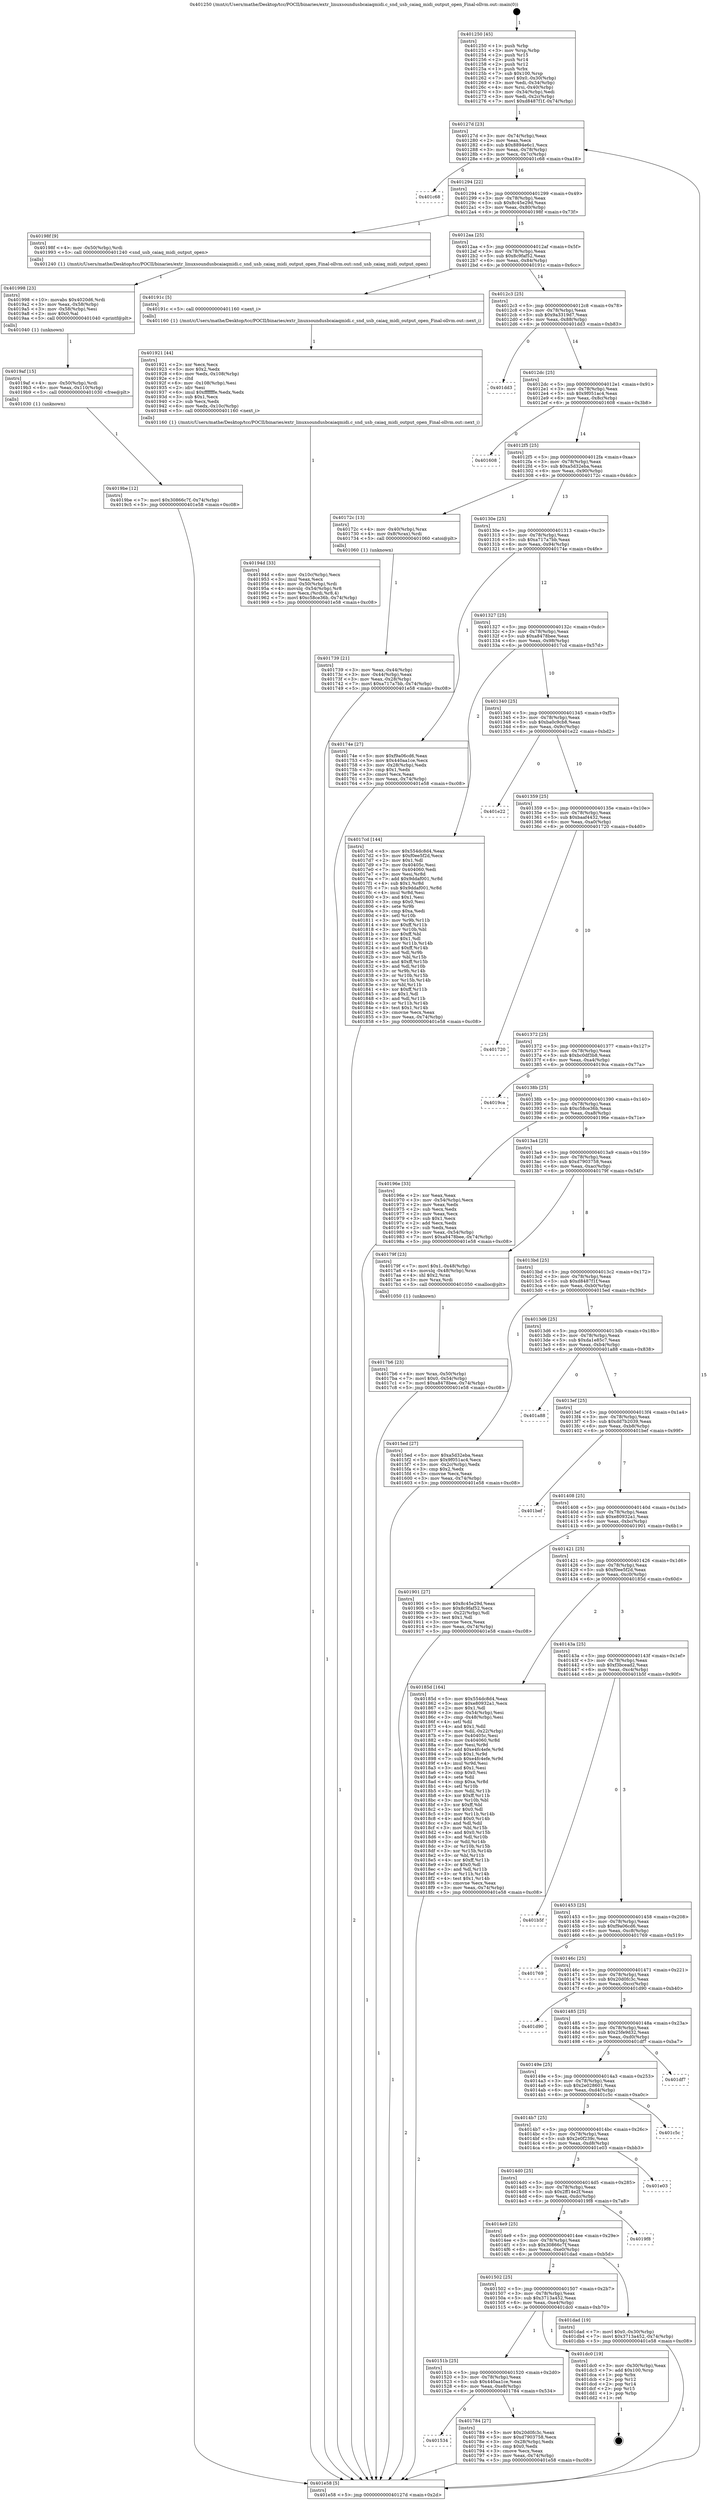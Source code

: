 digraph "0x401250" {
  label = "0x401250 (/mnt/c/Users/mathe/Desktop/tcc/POCII/binaries/extr_linuxsoundusbcaiaqmidi.c_snd_usb_caiaq_midi_output_open_Final-ollvm.out::main(0))"
  labelloc = "t"
  node[shape=record]

  Entry [label="",width=0.3,height=0.3,shape=circle,fillcolor=black,style=filled]
  "0x40127d" [label="{
     0x40127d [23]\l
     | [instrs]\l
     &nbsp;&nbsp;0x40127d \<+3\>: mov -0x74(%rbp),%eax\l
     &nbsp;&nbsp;0x401280 \<+2\>: mov %eax,%ecx\l
     &nbsp;&nbsp;0x401282 \<+6\>: sub $0x8894e6c1,%ecx\l
     &nbsp;&nbsp;0x401288 \<+3\>: mov %eax,-0x78(%rbp)\l
     &nbsp;&nbsp;0x40128b \<+3\>: mov %ecx,-0x7c(%rbp)\l
     &nbsp;&nbsp;0x40128e \<+6\>: je 0000000000401c68 \<main+0xa18\>\l
  }"]
  "0x401c68" [label="{
     0x401c68\l
  }", style=dashed]
  "0x401294" [label="{
     0x401294 [22]\l
     | [instrs]\l
     &nbsp;&nbsp;0x401294 \<+5\>: jmp 0000000000401299 \<main+0x49\>\l
     &nbsp;&nbsp;0x401299 \<+3\>: mov -0x78(%rbp),%eax\l
     &nbsp;&nbsp;0x40129c \<+5\>: sub $0x8c45e29d,%eax\l
     &nbsp;&nbsp;0x4012a1 \<+3\>: mov %eax,-0x80(%rbp)\l
     &nbsp;&nbsp;0x4012a4 \<+6\>: je 000000000040198f \<main+0x73f\>\l
  }"]
  Exit [label="",width=0.3,height=0.3,shape=circle,fillcolor=black,style=filled,peripheries=2]
  "0x40198f" [label="{
     0x40198f [9]\l
     | [instrs]\l
     &nbsp;&nbsp;0x40198f \<+4\>: mov -0x50(%rbp),%rdi\l
     &nbsp;&nbsp;0x401993 \<+5\>: call 0000000000401240 \<snd_usb_caiaq_midi_output_open\>\l
     | [calls]\l
     &nbsp;&nbsp;0x401240 \{1\} (/mnt/c/Users/mathe/Desktop/tcc/POCII/binaries/extr_linuxsoundusbcaiaqmidi.c_snd_usb_caiaq_midi_output_open_Final-ollvm.out::snd_usb_caiaq_midi_output_open)\l
  }"]
  "0x4012aa" [label="{
     0x4012aa [25]\l
     | [instrs]\l
     &nbsp;&nbsp;0x4012aa \<+5\>: jmp 00000000004012af \<main+0x5f\>\l
     &nbsp;&nbsp;0x4012af \<+3\>: mov -0x78(%rbp),%eax\l
     &nbsp;&nbsp;0x4012b2 \<+5\>: sub $0x8c9faf52,%eax\l
     &nbsp;&nbsp;0x4012b7 \<+6\>: mov %eax,-0x84(%rbp)\l
     &nbsp;&nbsp;0x4012bd \<+6\>: je 000000000040191c \<main+0x6cc\>\l
  }"]
  "0x4019be" [label="{
     0x4019be [12]\l
     | [instrs]\l
     &nbsp;&nbsp;0x4019be \<+7\>: movl $0x30866c7f,-0x74(%rbp)\l
     &nbsp;&nbsp;0x4019c5 \<+5\>: jmp 0000000000401e58 \<main+0xc08\>\l
  }"]
  "0x40191c" [label="{
     0x40191c [5]\l
     | [instrs]\l
     &nbsp;&nbsp;0x40191c \<+5\>: call 0000000000401160 \<next_i\>\l
     | [calls]\l
     &nbsp;&nbsp;0x401160 \{1\} (/mnt/c/Users/mathe/Desktop/tcc/POCII/binaries/extr_linuxsoundusbcaiaqmidi.c_snd_usb_caiaq_midi_output_open_Final-ollvm.out::next_i)\l
  }"]
  "0x4012c3" [label="{
     0x4012c3 [25]\l
     | [instrs]\l
     &nbsp;&nbsp;0x4012c3 \<+5\>: jmp 00000000004012c8 \<main+0x78\>\l
     &nbsp;&nbsp;0x4012c8 \<+3\>: mov -0x78(%rbp),%eax\l
     &nbsp;&nbsp;0x4012cb \<+5\>: sub $0x9a3319d7,%eax\l
     &nbsp;&nbsp;0x4012d0 \<+6\>: mov %eax,-0x88(%rbp)\l
     &nbsp;&nbsp;0x4012d6 \<+6\>: je 0000000000401dd3 \<main+0xb83\>\l
  }"]
  "0x4019af" [label="{
     0x4019af [15]\l
     | [instrs]\l
     &nbsp;&nbsp;0x4019af \<+4\>: mov -0x50(%rbp),%rdi\l
     &nbsp;&nbsp;0x4019b3 \<+6\>: mov %eax,-0x110(%rbp)\l
     &nbsp;&nbsp;0x4019b9 \<+5\>: call 0000000000401030 \<free@plt\>\l
     | [calls]\l
     &nbsp;&nbsp;0x401030 \{1\} (unknown)\l
  }"]
  "0x401dd3" [label="{
     0x401dd3\l
  }", style=dashed]
  "0x4012dc" [label="{
     0x4012dc [25]\l
     | [instrs]\l
     &nbsp;&nbsp;0x4012dc \<+5\>: jmp 00000000004012e1 \<main+0x91\>\l
     &nbsp;&nbsp;0x4012e1 \<+3\>: mov -0x78(%rbp),%eax\l
     &nbsp;&nbsp;0x4012e4 \<+5\>: sub $0x9f051ac4,%eax\l
     &nbsp;&nbsp;0x4012e9 \<+6\>: mov %eax,-0x8c(%rbp)\l
     &nbsp;&nbsp;0x4012ef \<+6\>: je 0000000000401608 \<main+0x3b8\>\l
  }"]
  "0x401998" [label="{
     0x401998 [23]\l
     | [instrs]\l
     &nbsp;&nbsp;0x401998 \<+10\>: movabs $0x4020d6,%rdi\l
     &nbsp;&nbsp;0x4019a2 \<+3\>: mov %eax,-0x58(%rbp)\l
     &nbsp;&nbsp;0x4019a5 \<+3\>: mov -0x58(%rbp),%esi\l
     &nbsp;&nbsp;0x4019a8 \<+2\>: mov $0x0,%al\l
     &nbsp;&nbsp;0x4019aa \<+5\>: call 0000000000401040 \<printf@plt\>\l
     | [calls]\l
     &nbsp;&nbsp;0x401040 \{1\} (unknown)\l
  }"]
  "0x401608" [label="{
     0x401608\l
  }", style=dashed]
  "0x4012f5" [label="{
     0x4012f5 [25]\l
     | [instrs]\l
     &nbsp;&nbsp;0x4012f5 \<+5\>: jmp 00000000004012fa \<main+0xaa\>\l
     &nbsp;&nbsp;0x4012fa \<+3\>: mov -0x78(%rbp),%eax\l
     &nbsp;&nbsp;0x4012fd \<+5\>: sub $0xa5d32eba,%eax\l
     &nbsp;&nbsp;0x401302 \<+6\>: mov %eax,-0x90(%rbp)\l
     &nbsp;&nbsp;0x401308 \<+6\>: je 000000000040172c \<main+0x4dc\>\l
  }"]
  "0x40194d" [label="{
     0x40194d [33]\l
     | [instrs]\l
     &nbsp;&nbsp;0x40194d \<+6\>: mov -0x10c(%rbp),%ecx\l
     &nbsp;&nbsp;0x401953 \<+3\>: imul %eax,%ecx\l
     &nbsp;&nbsp;0x401956 \<+4\>: mov -0x50(%rbp),%rdi\l
     &nbsp;&nbsp;0x40195a \<+4\>: movslq -0x54(%rbp),%r8\l
     &nbsp;&nbsp;0x40195e \<+4\>: mov %ecx,(%rdi,%r8,4)\l
     &nbsp;&nbsp;0x401962 \<+7\>: movl $0xc58ce36b,-0x74(%rbp)\l
     &nbsp;&nbsp;0x401969 \<+5\>: jmp 0000000000401e58 \<main+0xc08\>\l
  }"]
  "0x40172c" [label="{
     0x40172c [13]\l
     | [instrs]\l
     &nbsp;&nbsp;0x40172c \<+4\>: mov -0x40(%rbp),%rax\l
     &nbsp;&nbsp;0x401730 \<+4\>: mov 0x8(%rax),%rdi\l
     &nbsp;&nbsp;0x401734 \<+5\>: call 0000000000401060 \<atoi@plt\>\l
     | [calls]\l
     &nbsp;&nbsp;0x401060 \{1\} (unknown)\l
  }"]
  "0x40130e" [label="{
     0x40130e [25]\l
     | [instrs]\l
     &nbsp;&nbsp;0x40130e \<+5\>: jmp 0000000000401313 \<main+0xc3\>\l
     &nbsp;&nbsp;0x401313 \<+3\>: mov -0x78(%rbp),%eax\l
     &nbsp;&nbsp;0x401316 \<+5\>: sub $0xa717a7bb,%eax\l
     &nbsp;&nbsp;0x40131b \<+6\>: mov %eax,-0x94(%rbp)\l
     &nbsp;&nbsp;0x401321 \<+6\>: je 000000000040174e \<main+0x4fe\>\l
  }"]
  "0x401921" [label="{
     0x401921 [44]\l
     | [instrs]\l
     &nbsp;&nbsp;0x401921 \<+2\>: xor %ecx,%ecx\l
     &nbsp;&nbsp;0x401923 \<+5\>: mov $0x2,%edx\l
     &nbsp;&nbsp;0x401928 \<+6\>: mov %edx,-0x108(%rbp)\l
     &nbsp;&nbsp;0x40192e \<+1\>: cltd\l
     &nbsp;&nbsp;0x40192f \<+6\>: mov -0x108(%rbp),%esi\l
     &nbsp;&nbsp;0x401935 \<+2\>: idiv %esi\l
     &nbsp;&nbsp;0x401937 \<+6\>: imul $0xfffffffe,%edx,%edx\l
     &nbsp;&nbsp;0x40193d \<+3\>: sub $0x1,%ecx\l
     &nbsp;&nbsp;0x401940 \<+2\>: sub %ecx,%edx\l
     &nbsp;&nbsp;0x401942 \<+6\>: mov %edx,-0x10c(%rbp)\l
     &nbsp;&nbsp;0x401948 \<+5\>: call 0000000000401160 \<next_i\>\l
     | [calls]\l
     &nbsp;&nbsp;0x401160 \{1\} (/mnt/c/Users/mathe/Desktop/tcc/POCII/binaries/extr_linuxsoundusbcaiaqmidi.c_snd_usb_caiaq_midi_output_open_Final-ollvm.out::next_i)\l
  }"]
  "0x40174e" [label="{
     0x40174e [27]\l
     | [instrs]\l
     &nbsp;&nbsp;0x40174e \<+5\>: mov $0xf9a06cd6,%eax\l
     &nbsp;&nbsp;0x401753 \<+5\>: mov $0x440aa1ce,%ecx\l
     &nbsp;&nbsp;0x401758 \<+3\>: mov -0x28(%rbp),%edx\l
     &nbsp;&nbsp;0x40175b \<+3\>: cmp $0x1,%edx\l
     &nbsp;&nbsp;0x40175e \<+3\>: cmovl %ecx,%eax\l
     &nbsp;&nbsp;0x401761 \<+3\>: mov %eax,-0x74(%rbp)\l
     &nbsp;&nbsp;0x401764 \<+5\>: jmp 0000000000401e58 \<main+0xc08\>\l
  }"]
  "0x401327" [label="{
     0x401327 [25]\l
     | [instrs]\l
     &nbsp;&nbsp;0x401327 \<+5\>: jmp 000000000040132c \<main+0xdc\>\l
     &nbsp;&nbsp;0x40132c \<+3\>: mov -0x78(%rbp),%eax\l
     &nbsp;&nbsp;0x40132f \<+5\>: sub $0xa8478bee,%eax\l
     &nbsp;&nbsp;0x401334 \<+6\>: mov %eax,-0x98(%rbp)\l
     &nbsp;&nbsp;0x40133a \<+6\>: je 00000000004017cd \<main+0x57d\>\l
  }"]
  "0x4017b6" [label="{
     0x4017b6 [23]\l
     | [instrs]\l
     &nbsp;&nbsp;0x4017b6 \<+4\>: mov %rax,-0x50(%rbp)\l
     &nbsp;&nbsp;0x4017ba \<+7\>: movl $0x0,-0x54(%rbp)\l
     &nbsp;&nbsp;0x4017c1 \<+7\>: movl $0xa8478bee,-0x74(%rbp)\l
     &nbsp;&nbsp;0x4017c8 \<+5\>: jmp 0000000000401e58 \<main+0xc08\>\l
  }"]
  "0x4017cd" [label="{
     0x4017cd [144]\l
     | [instrs]\l
     &nbsp;&nbsp;0x4017cd \<+5\>: mov $0x554dc8d4,%eax\l
     &nbsp;&nbsp;0x4017d2 \<+5\>: mov $0xf0ee5f2d,%ecx\l
     &nbsp;&nbsp;0x4017d7 \<+2\>: mov $0x1,%dl\l
     &nbsp;&nbsp;0x4017d9 \<+7\>: mov 0x40405c,%esi\l
     &nbsp;&nbsp;0x4017e0 \<+7\>: mov 0x404060,%edi\l
     &nbsp;&nbsp;0x4017e7 \<+3\>: mov %esi,%r8d\l
     &nbsp;&nbsp;0x4017ea \<+7\>: add $0x9ddaf001,%r8d\l
     &nbsp;&nbsp;0x4017f1 \<+4\>: sub $0x1,%r8d\l
     &nbsp;&nbsp;0x4017f5 \<+7\>: sub $0x9ddaf001,%r8d\l
     &nbsp;&nbsp;0x4017fc \<+4\>: imul %r8d,%esi\l
     &nbsp;&nbsp;0x401800 \<+3\>: and $0x1,%esi\l
     &nbsp;&nbsp;0x401803 \<+3\>: cmp $0x0,%esi\l
     &nbsp;&nbsp;0x401806 \<+4\>: sete %r9b\l
     &nbsp;&nbsp;0x40180a \<+3\>: cmp $0xa,%edi\l
     &nbsp;&nbsp;0x40180d \<+4\>: setl %r10b\l
     &nbsp;&nbsp;0x401811 \<+3\>: mov %r9b,%r11b\l
     &nbsp;&nbsp;0x401814 \<+4\>: xor $0xff,%r11b\l
     &nbsp;&nbsp;0x401818 \<+3\>: mov %r10b,%bl\l
     &nbsp;&nbsp;0x40181b \<+3\>: xor $0xff,%bl\l
     &nbsp;&nbsp;0x40181e \<+3\>: xor $0x1,%dl\l
     &nbsp;&nbsp;0x401821 \<+3\>: mov %r11b,%r14b\l
     &nbsp;&nbsp;0x401824 \<+4\>: and $0xff,%r14b\l
     &nbsp;&nbsp;0x401828 \<+3\>: and %dl,%r9b\l
     &nbsp;&nbsp;0x40182b \<+3\>: mov %bl,%r15b\l
     &nbsp;&nbsp;0x40182e \<+4\>: and $0xff,%r15b\l
     &nbsp;&nbsp;0x401832 \<+3\>: and %dl,%r10b\l
     &nbsp;&nbsp;0x401835 \<+3\>: or %r9b,%r14b\l
     &nbsp;&nbsp;0x401838 \<+3\>: or %r10b,%r15b\l
     &nbsp;&nbsp;0x40183b \<+3\>: xor %r15b,%r14b\l
     &nbsp;&nbsp;0x40183e \<+3\>: or %bl,%r11b\l
     &nbsp;&nbsp;0x401841 \<+4\>: xor $0xff,%r11b\l
     &nbsp;&nbsp;0x401845 \<+3\>: or $0x1,%dl\l
     &nbsp;&nbsp;0x401848 \<+3\>: and %dl,%r11b\l
     &nbsp;&nbsp;0x40184b \<+3\>: or %r11b,%r14b\l
     &nbsp;&nbsp;0x40184e \<+4\>: test $0x1,%r14b\l
     &nbsp;&nbsp;0x401852 \<+3\>: cmovne %ecx,%eax\l
     &nbsp;&nbsp;0x401855 \<+3\>: mov %eax,-0x74(%rbp)\l
     &nbsp;&nbsp;0x401858 \<+5\>: jmp 0000000000401e58 \<main+0xc08\>\l
  }"]
  "0x401340" [label="{
     0x401340 [25]\l
     | [instrs]\l
     &nbsp;&nbsp;0x401340 \<+5\>: jmp 0000000000401345 \<main+0xf5\>\l
     &nbsp;&nbsp;0x401345 \<+3\>: mov -0x78(%rbp),%eax\l
     &nbsp;&nbsp;0x401348 \<+5\>: sub $0xba0c9cb8,%eax\l
     &nbsp;&nbsp;0x40134d \<+6\>: mov %eax,-0x9c(%rbp)\l
     &nbsp;&nbsp;0x401353 \<+6\>: je 0000000000401e22 \<main+0xbd2\>\l
  }"]
  "0x401534" [label="{
     0x401534\l
  }", style=dashed]
  "0x401e22" [label="{
     0x401e22\l
  }", style=dashed]
  "0x401359" [label="{
     0x401359 [25]\l
     | [instrs]\l
     &nbsp;&nbsp;0x401359 \<+5\>: jmp 000000000040135e \<main+0x10e\>\l
     &nbsp;&nbsp;0x40135e \<+3\>: mov -0x78(%rbp),%eax\l
     &nbsp;&nbsp;0x401361 \<+5\>: sub $0xbaaf4432,%eax\l
     &nbsp;&nbsp;0x401366 \<+6\>: mov %eax,-0xa0(%rbp)\l
     &nbsp;&nbsp;0x40136c \<+6\>: je 0000000000401720 \<main+0x4d0\>\l
  }"]
  "0x401784" [label="{
     0x401784 [27]\l
     | [instrs]\l
     &nbsp;&nbsp;0x401784 \<+5\>: mov $0x20d0fc3c,%eax\l
     &nbsp;&nbsp;0x401789 \<+5\>: mov $0xd7903758,%ecx\l
     &nbsp;&nbsp;0x40178e \<+3\>: mov -0x28(%rbp),%edx\l
     &nbsp;&nbsp;0x401791 \<+3\>: cmp $0x0,%edx\l
     &nbsp;&nbsp;0x401794 \<+3\>: cmove %ecx,%eax\l
     &nbsp;&nbsp;0x401797 \<+3\>: mov %eax,-0x74(%rbp)\l
     &nbsp;&nbsp;0x40179a \<+5\>: jmp 0000000000401e58 \<main+0xc08\>\l
  }"]
  "0x401720" [label="{
     0x401720\l
  }", style=dashed]
  "0x401372" [label="{
     0x401372 [25]\l
     | [instrs]\l
     &nbsp;&nbsp;0x401372 \<+5\>: jmp 0000000000401377 \<main+0x127\>\l
     &nbsp;&nbsp;0x401377 \<+3\>: mov -0x78(%rbp),%eax\l
     &nbsp;&nbsp;0x40137a \<+5\>: sub $0xbc0df3b8,%eax\l
     &nbsp;&nbsp;0x40137f \<+6\>: mov %eax,-0xa4(%rbp)\l
     &nbsp;&nbsp;0x401385 \<+6\>: je 00000000004019ca \<main+0x77a\>\l
  }"]
  "0x40151b" [label="{
     0x40151b [25]\l
     | [instrs]\l
     &nbsp;&nbsp;0x40151b \<+5\>: jmp 0000000000401520 \<main+0x2d0\>\l
     &nbsp;&nbsp;0x401520 \<+3\>: mov -0x78(%rbp),%eax\l
     &nbsp;&nbsp;0x401523 \<+5\>: sub $0x440aa1ce,%eax\l
     &nbsp;&nbsp;0x401528 \<+6\>: mov %eax,-0xe8(%rbp)\l
     &nbsp;&nbsp;0x40152e \<+6\>: je 0000000000401784 \<main+0x534\>\l
  }"]
  "0x4019ca" [label="{
     0x4019ca\l
  }", style=dashed]
  "0x40138b" [label="{
     0x40138b [25]\l
     | [instrs]\l
     &nbsp;&nbsp;0x40138b \<+5\>: jmp 0000000000401390 \<main+0x140\>\l
     &nbsp;&nbsp;0x401390 \<+3\>: mov -0x78(%rbp),%eax\l
     &nbsp;&nbsp;0x401393 \<+5\>: sub $0xc58ce36b,%eax\l
     &nbsp;&nbsp;0x401398 \<+6\>: mov %eax,-0xa8(%rbp)\l
     &nbsp;&nbsp;0x40139e \<+6\>: je 000000000040196e \<main+0x71e\>\l
  }"]
  "0x401dc0" [label="{
     0x401dc0 [19]\l
     | [instrs]\l
     &nbsp;&nbsp;0x401dc0 \<+3\>: mov -0x30(%rbp),%eax\l
     &nbsp;&nbsp;0x401dc3 \<+7\>: add $0x100,%rsp\l
     &nbsp;&nbsp;0x401dca \<+1\>: pop %rbx\l
     &nbsp;&nbsp;0x401dcb \<+2\>: pop %r12\l
     &nbsp;&nbsp;0x401dcd \<+2\>: pop %r14\l
     &nbsp;&nbsp;0x401dcf \<+2\>: pop %r15\l
     &nbsp;&nbsp;0x401dd1 \<+1\>: pop %rbp\l
     &nbsp;&nbsp;0x401dd2 \<+1\>: ret\l
  }"]
  "0x40196e" [label="{
     0x40196e [33]\l
     | [instrs]\l
     &nbsp;&nbsp;0x40196e \<+2\>: xor %eax,%eax\l
     &nbsp;&nbsp;0x401970 \<+3\>: mov -0x54(%rbp),%ecx\l
     &nbsp;&nbsp;0x401973 \<+2\>: mov %eax,%edx\l
     &nbsp;&nbsp;0x401975 \<+2\>: sub %ecx,%edx\l
     &nbsp;&nbsp;0x401977 \<+2\>: mov %eax,%ecx\l
     &nbsp;&nbsp;0x401979 \<+3\>: sub $0x1,%ecx\l
     &nbsp;&nbsp;0x40197c \<+2\>: add %ecx,%edx\l
     &nbsp;&nbsp;0x40197e \<+2\>: sub %edx,%eax\l
     &nbsp;&nbsp;0x401980 \<+3\>: mov %eax,-0x54(%rbp)\l
     &nbsp;&nbsp;0x401983 \<+7\>: movl $0xa8478bee,-0x74(%rbp)\l
     &nbsp;&nbsp;0x40198a \<+5\>: jmp 0000000000401e58 \<main+0xc08\>\l
  }"]
  "0x4013a4" [label="{
     0x4013a4 [25]\l
     | [instrs]\l
     &nbsp;&nbsp;0x4013a4 \<+5\>: jmp 00000000004013a9 \<main+0x159\>\l
     &nbsp;&nbsp;0x4013a9 \<+3\>: mov -0x78(%rbp),%eax\l
     &nbsp;&nbsp;0x4013ac \<+5\>: sub $0xd7903758,%eax\l
     &nbsp;&nbsp;0x4013b1 \<+6\>: mov %eax,-0xac(%rbp)\l
     &nbsp;&nbsp;0x4013b7 \<+6\>: je 000000000040179f \<main+0x54f\>\l
  }"]
  "0x401502" [label="{
     0x401502 [25]\l
     | [instrs]\l
     &nbsp;&nbsp;0x401502 \<+5\>: jmp 0000000000401507 \<main+0x2b7\>\l
     &nbsp;&nbsp;0x401507 \<+3\>: mov -0x78(%rbp),%eax\l
     &nbsp;&nbsp;0x40150a \<+5\>: sub $0x3713a452,%eax\l
     &nbsp;&nbsp;0x40150f \<+6\>: mov %eax,-0xe4(%rbp)\l
     &nbsp;&nbsp;0x401515 \<+6\>: je 0000000000401dc0 \<main+0xb70\>\l
  }"]
  "0x40179f" [label="{
     0x40179f [23]\l
     | [instrs]\l
     &nbsp;&nbsp;0x40179f \<+7\>: movl $0x1,-0x48(%rbp)\l
     &nbsp;&nbsp;0x4017a6 \<+4\>: movslq -0x48(%rbp),%rax\l
     &nbsp;&nbsp;0x4017aa \<+4\>: shl $0x2,%rax\l
     &nbsp;&nbsp;0x4017ae \<+3\>: mov %rax,%rdi\l
     &nbsp;&nbsp;0x4017b1 \<+5\>: call 0000000000401050 \<malloc@plt\>\l
     | [calls]\l
     &nbsp;&nbsp;0x401050 \{1\} (unknown)\l
  }"]
  "0x4013bd" [label="{
     0x4013bd [25]\l
     | [instrs]\l
     &nbsp;&nbsp;0x4013bd \<+5\>: jmp 00000000004013c2 \<main+0x172\>\l
     &nbsp;&nbsp;0x4013c2 \<+3\>: mov -0x78(%rbp),%eax\l
     &nbsp;&nbsp;0x4013c5 \<+5\>: sub $0xd8487f1f,%eax\l
     &nbsp;&nbsp;0x4013ca \<+6\>: mov %eax,-0xb0(%rbp)\l
     &nbsp;&nbsp;0x4013d0 \<+6\>: je 00000000004015ed \<main+0x39d\>\l
  }"]
  "0x401dad" [label="{
     0x401dad [19]\l
     | [instrs]\l
     &nbsp;&nbsp;0x401dad \<+7\>: movl $0x0,-0x30(%rbp)\l
     &nbsp;&nbsp;0x401db4 \<+7\>: movl $0x3713a452,-0x74(%rbp)\l
     &nbsp;&nbsp;0x401dbb \<+5\>: jmp 0000000000401e58 \<main+0xc08\>\l
  }"]
  "0x4015ed" [label="{
     0x4015ed [27]\l
     | [instrs]\l
     &nbsp;&nbsp;0x4015ed \<+5\>: mov $0xa5d32eba,%eax\l
     &nbsp;&nbsp;0x4015f2 \<+5\>: mov $0x9f051ac4,%ecx\l
     &nbsp;&nbsp;0x4015f7 \<+3\>: mov -0x2c(%rbp),%edx\l
     &nbsp;&nbsp;0x4015fa \<+3\>: cmp $0x2,%edx\l
     &nbsp;&nbsp;0x4015fd \<+3\>: cmovne %ecx,%eax\l
     &nbsp;&nbsp;0x401600 \<+3\>: mov %eax,-0x74(%rbp)\l
     &nbsp;&nbsp;0x401603 \<+5\>: jmp 0000000000401e58 \<main+0xc08\>\l
  }"]
  "0x4013d6" [label="{
     0x4013d6 [25]\l
     | [instrs]\l
     &nbsp;&nbsp;0x4013d6 \<+5\>: jmp 00000000004013db \<main+0x18b\>\l
     &nbsp;&nbsp;0x4013db \<+3\>: mov -0x78(%rbp),%eax\l
     &nbsp;&nbsp;0x4013de \<+5\>: sub $0xda1e85c7,%eax\l
     &nbsp;&nbsp;0x4013e3 \<+6\>: mov %eax,-0xb4(%rbp)\l
     &nbsp;&nbsp;0x4013e9 \<+6\>: je 0000000000401a88 \<main+0x838\>\l
  }"]
  "0x401e58" [label="{
     0x401e58 [5]\l
     | [instrs]\l
     &nbsp;&nbsp;0x401e58 \<+5\>: jmp 000000000040127d \<main+0x2d\>\l
  }"]
  "0x401250" [label="{
     0x401250 [45]\l
     | [instrs]\l
     &nbsp;&nbsp;0x401250 \<+1\>: push %rbp\l
     &nbsp;&nbsp;0x401251 \<+3\>: mov %rsp,%rbp\l
     &nbsp;&nbsp;0x401254 \<+2\>: push %r15\l
     &nbsp;&nbsp;0x401256 \<+2\>: push %r14\l
     &nbsp;&nbsp;0x401258 \<+2\>: push %r12\l
     &nbsp;&nbsp;0x40125a \<+1\>: push %rbx\l
     &nbsp;&nbsp;0x40125b \<+7\>: sub $0x100,%rsp\l
     &nbsp;&nbsp;0x401262 \<+7\>: movl $0x0,-0x30(%rbp)\l
     &nbsp;&nbsp;0x401269 \<+3\>: mov %edi,-0x34(%rbp)\l
     &nbsp;&nbsp;0x40126c \<+4\>: mov %rsi,-0x40(%rbp)\l
     &nbsp;&nbsp;0x401270 \<+3\>: mov -0x34(%rbp),%edi\l
     &nbsp;&nbsp;0x401273 \<+3\>: mov %edi,-0x2c(%rbp)\l
     &nbsp;&nbsp;0x401276 \<+7\>: movl $0xd8487f1f,-0x74(%rbp)\l
  }"]
  "0x401739" [label="{
     0x401739 [21]\l
     | [instrs]\l
     &nbsp;&nbsp;0x401739 \<+3\>: mov %eax,-0x44(%rbp)\l
     &nbsp;&nbsp;0x40173c \<+3\>: mov -0x44(%rbp),%eax\l
     &nbsp;&nbsp;0x40173f \<+3\>: mov %eax,-0x28(%rbp)\l
     &nbsp;&nbsp;0x401742 \<+7\>: movl $0xa717a7bb,-0x74(%rbp)\l
     &nbsp;&nbsp;0x401749 \<+5\>: jmp 0000000000401e58 \<main+0xc08\>\l
  }"]
  "0x4014e9" [label="{
     0x4014e9 [25]\l
     | [instrs]\l
     &nbsp;&nbsp;0x4014e9 \<+5\>: jmp 00000000004014ee \<main+0x29e\>\l
     &nbsp;&nbsp;0x4014ee \<+3\>: mov -0x78(%rbp),%eax\l
     &nbsp;&nbsp;0x4014f1 \<+5\>: sub $0x30866c7f,%eax\l
     &nbsp;&nbsp;0x4014f6 \<+6\>: mov %eax,-0xe0(%rbp)\l
     &nbsp;&nbsp;0x4014fc \<+6\>: je 0000000000401dad \<main+0xb5d\>\l
  }"]
  "0x401a88" [label="{
     0x401a88\l
  }", style=dashed]
  "0x4013ef" [label="{
     0x4013ef [25]\l
     | [instrs]\l
     &nbsp;&nbsp;0x4013ef \<+5\>: jmp 00000000004013f4 \<main+0x1a4\>\l
     &nbsp;&nbsp;0x4013f4 \<+3\>: mov -0x78(%rbp),%eax\l
     &nbsp;&nbsp;0x4013f7 \<+5\>: sub $0xdd7b2039,%eax\l
     &nbsp;&nbsp;0x4013fc \<+6\>: mov %eax,-0xb8(%rbp)\l
     &nbsp;&nbsp;0x401402 \<+6\>: je 0000000000401bef \<main+0x99f\>\l
  }"]
  "0x4019f8" [label="{
     0x4019f8\l
  }", style=dashed]
  "0x401bef" [label="{
     0x401bef\l
  }", style=dashed]
  "0x401408" [label="{
     0x401408 [25]\l
     | [instrs]\l
     &nbsp;&nbsp;0x401408 \<+5\>: jmp 000000000040140d \<main+0x1bd\>\l
     &nbsp;&nbsp;0x40140d \<+3\>: mov -0x78(%rbp),%eax\l
     &nbsp;&nbsp;0x401410 \<+5\>: sub $0xe80932a1,%eax\l
     &nbsp;&nbsp;0x401415 \<+6\>: mov %eax,-0xbc(%rbp)\l
     &nbsp;&nbsp;0x40141b \<+6\>: je 0000000000401901 \<main+0x6b1\>\l
  }"]
  "0x4014d0" [label="{
     0x4014d0 [25]\l
     | [instrs]\l
     &nbsp;&nbsp;0x4014d0 \<+5\>: jmp 00000000004014d5 \<main+0x285\>\l
     &nbsp;&nbsp;0x4014d5 \<+3\>: mov -0x78(%rbp),%eax\l
     &nbsp;&nbsp;0x4014d8 \<+5\>: sub $0x2ff14e2f,%eax\l
     &nbsp;&nbsp;0x4014dd \<+6\>: mov %eax,-0xdc(%rbp)\l
     &nbsp;&nbsp;0x4014e3 \<+6\>: je 00000000004019f8 \<main+0x7a8\>\l
  }"]
  "0x401901" [label="{
     0x401901 [27]\l
     | [instrs]\l
     &nbsp;&nbsp;0x401901 \<+5\>: mov $0x8c45e29d,%eax\l
     &nbsp;&nbsp;0x401906 \<+5\>: mov $0x8c9faf52,%ecx\l
     &nbsp;&nbsp;0x40190b \<+3\>: mov -0x22(%rbp),%dl\l
     &nbsp;&nbsp;0x40190e \<+3\>: test $0x1,%dl\l
     &nbsp;&nbsp;0x401911 \<+3\>: cmovne %ecx,%eax\l
     &nbsp;&nbsp;0x401914 \<+3\>: mov %eax,-0x74(%rbp)\l
     &nbsp;&nbsp;0x401917 \<+5\>: jmp 0000000000401e58 \<main+0xc08\>\l
  }"]
  "0x401421" [label="{
     0x401421 [25]\l
     | [instrs]\l
     &nbsp;&nbsp;0x401421 \<+5\>: jmp 0000000000401426 \<main+0x1d6\>\l
     &nbsp;&nbsp;0x401426 \<+3\>: mov -0x78(%rbp),%eax\l
     &nbsp;&nbsp;0x401429 \<+5\>: sub $0xf0ee5f2d,%eax\l
     &nbsp;&nbsp;0x40142e \<+6\>: mov %eax,-0xc0(%rbp)\l
     &nbsp;&nbsp;0x401434 \<+6\>: je 000000000040185d \<main+0x60d\>\l
  }"]
  "0x401e03" [label="{
     0x401e03\l
  }", style=dashed]
  "0x40185d" [label="{
     0x40185d [164]\l
     | [instrs]\l
     &nbsp;&nbsp;0x40185d \<+5\>: mov $0x554dc8d4,%eax\l
     &nbsp;&nbsp;0x401862 \<+5\>: mov $0xe80932a1,%ecx\l
     &nbsp;&nbsp;0x401867 \<+2\>: mov $0x1,%dl\l
     &nbsp;&nbsp;0x401869 \<+3\>: mov -0x54(%rbp),%esi\l
     &nbsp;&nbsp;0x40186c \<+3\>: cmp -0x48(%rbp),%esi\l
     &nbsp;&nbsp;0x40186f \<+4\>: setl %dil\l
     &nbsp;&nbsp;0x401873 \<+4\>: and $0x1,%dil\l
     &nbsp;&nbsp;0x401877 \<+4\>: mov %dil,-0x22(%rbp)\l
     &nbsp;&nbsp;0x40187b \<+7\>: mov 0x40405c,%esi\l
     &nbsp;&nbsp;0x401882 \<+8\>: mov 0x404060,%r8d\l
     &nbsp;&nbsp;0x40188a \<+3\>: mov %esi,%r9d\l
     &nbsp;&nbsp;0x40188d \<+7\>: add $0xe4fc4efe,%r9d\l
     &nbsp;&nbsp;0x401894 \<+4\>: sub $0x1,%r9d\l
     &nbsp;&nbsp;0x401898 \<+7\>: sub $0xe4fc4efe,%r9d\l
     &nbsp;&nbsp;0x40189f \<+4\>: imul %r9d,%esi\l
     &nbsp;&nbsp;0x4018a3 \<+3\>: and $0x1,%esi\l
     &nbsp;&nbsp;0x4018a6 \<+3\>: cmp $0x0,%esi\l
     &nbsp;&nbsp;0x4018a9 \<+4\>: sete %dil\l
     &nbsp;&nbsp;0x4018ad \<+4\>: cmp $0xa,%r8d\l
     &nbsp;&nbsp;0x4018b1 \<+4\>: setl %r10b\l
     &nbsp;&nbsp;0x4018b5 \<+3\>: mov %dil,%r11b\l
     &nbsp;&nbsp;0x4018b8 \<+4\>: xor $0xff,%r11b\l
     &nbsp;&nbsp;0x4018bc \<+3\>: mov %r10b,%bl\l
     &nbsp;&nbsp;0x4018bf \<+3\>: xor $0xff,%bl\l
     &nbsp;&nbsp;0x4018c2 \<+3\>: xor $0x0,%dl\l
     &nbsp;&nbsp;0x4018c5 \<+3\>: mov %r11b,%r14b\l
     &nbsp;&nbsp;0x4018c8 \<+4\>: and $0x0,%r14b\l
     &nbsp;&nbsp;0x4018cc \<+3\>: and %dl,%dil\l
     &nbsp;&nbsp;0x4018cf \<+3\>: mov %bl,%r15b\l
     &nbsp;&nbsp;0x4018d2 \<+4\>: and $0x0,%r15b\l
     &nbsp;&nbsp;0x4018d6 \<+3\>: and %dl,%r10b\l
     &nbsp;&nbsp;0x4018d9 \<+3\>: or %dil,%r14b\l
     &nbsp;&nbsp;0x4018dc \<+3\>: or %r10b,%r15b\l
     &nbsp;&nbsp;0x4018df \<+3\>: xor %r15b,%r14b\l
     &nbsp;&nbsp;0x4018e2 \<+3\>: or %bl,%r11b\l
     &nbsp;&nbsp;0x4018e5 \<+4\>: xor $0xff,%r11b\l
     &nbsp;&nbsp;0x4018e9 \<+3\>: or $0x0,%dl\l
     &nbsp;&nbsp;0x4018ec \<+3\>: and %dl,%r11b\l
     &nbsp;&nbsp;0x4018ef \<+3\>: or %r11b,%r14b\l
     &nbsp;&nbsp;0x4018f2 \<+4\>: test $0x1,%r14b\l
     &nbsp;&nbsp;0x4018f6 \<+3\>: cmovne %ecx,%eax\l
     &nbsp;&nbsp;0x4018f9 \<+3\>: mov %eax,-0x74(%rbp)\l
     &nbsp;&nbsp;0x4018fc \<+5\>: jmp 0000000000401e58 \<main+0xc08\>\l
  }"]
  "0x40143a" [label="{
     0x40143a [25]\l
     | [instrs]\l
     &nbsp;&nbsp;0x40143a \<+5\>: jmp 000000000040143f \<main+0x1ef\>\l
     &nbsp;&nbsp;0x40143f \<+3\>: mov -0x78(%rbp),%eax\l
     &nbsp;&nbsp;0x401442 \<+5\>: sub $0xf3bcead2,%eax\l
     &nbsp;&nbsp;0x401447 \<+6\>: mov %eax,-0xc4(%rbp)\l
     &nbsp;&nbsp;0x40144d \<+6\>: je 0000000000401b5f \<main+0x90f\>\l
  }"]
  "0x4014b7" [label="{
     0x4014b7 [25]\l
     | [instrs]\l
     &nbsp;&nbsp;0x4014b7 \<+5\>: jmp 00000000004014bc \<main+0x26c\>\l
     &nbsp;&nbsp;0x4014bc \<+3\>: mov -0x78(%rbp),%eax\l
     &nbsp;&nbsp;0x4014bf \<+5\>: sub $0x2e0f239c,%eax\l
     &nbsp;&nbsp;0x4014c4 \<+6\>: mov %eax,-0xd8(%rbp)\l
     &nbsp;&nbsp;0x4014ca \<+6\>: je 0000000000401e03 \<main+0xbb3\>\l
  }"]
  "0x401b5f" [label="{
     0x401b5f\l
  }", style=dashed]
  "0x401453" [label="{
     0x401453 [25]\l
     | [instrs]\l
     &nbsp;&nbsp;0x401453 \<+5\>: jmp 0000000000401458 \<main+0x208\>\l
     &nbsp;&nbsp;0x401458 \<+3\>: mov -0x78(%rbp),%eax\l
     &nbsp;&nbsp;0x40145b \<+5\>: sub $0xf9a06cd6,%eax\l
     &nbsp;&nbsp;0x401460 \<+6\>: mov %eax,-0xc8(%rbp)\l
     &nbsp;&nbsp;0x401466 \<+6\>: je 0000000000401769 \<main+0x519\>\l
  }"]
  "0x401c5c" [label="{
     0x401c5c\l
  }", style=dashed]
  "0x401769" [label="{
     0x401769\l
  }", style=dashed]
  "0x40146c" [label="{
     0x40146c [25]\l
     | [instrs]\l
     &nbsp;&nbsp;0x40146c \<+5\>: jmp 0000000000401471 \<main+0x221\>\l
     &nbsp;&nbsp;0x401471 \<+3\>: mov -0x78(%rbp),%eax\l
     &nbsp;&nbsp;0x401474 \<+5\>: sub $0x20d0fc3c,%eax\l
     &nbsp;&nbsp;0x401479 \<+6\>: mov %eax,-0xcc(%rbp)\l
     &nbsp;&nbsp;0x40147f \<+6\>: je 0000000000401d90 \<main+0xb40\>\l
  }"]
  "0x40149e" [label="{
     0x40149e [25]\l
     | [instrs]\l
     &nbsp;&nbsp;0x40149e \<+5\>: jmp 00000000004014a3 \<main+0x253\>\l
     &nbsp;&nbsp;0x4014a3 \<+3\>: mov -0x78(%rbp),%eax\l
     &nbsp;&nbsp;0x4014a6 \<+5\>: sub $0x2e028601,%eax\l
     &nbsp;&nbsp;0x4014ab \<+6\>: mov %eax,-0xd4(%rbp)\l
     &nbsp;&nbsp;0x4014b1 \<+6\>: je 0000000000401c5c \<main+0xa0c\>\l
  }"]
  "0x401d90" [label="{
     0x401d90\l
  }", style=dashed]
  "0x401485" [label="{
     0x401485 [25]\l
     | [instrs]\l
     &nbsp;&nbsp;0x401485 \<+5\>: jmp 000000000040148a \<main+0x23a\>\l
     &nbsp;&nbsp;0x40148a \<+3\>: mov -0x78(%rbp),%eax\l
     &nbsp;&nbsp;0x40148d \<+5\>: sub $0x25fe9d32,%eax\l
     &nbsp;&nbsp;0x401492 \<+6\>: mov %eax,-0xd0(%rbp)\l
     &nbsp;&nbsp;0x401498 \<+6\>: je 0000000000401df7 \<main+0xba7\>\l
  }"]
  "0x401df7" [label="{
     0x401df7\l
  }", style=dashed]
  Entry -> "0x401250" [label=" 1"]
  "0x40127d" -> "0x401c68" [label=" 0"]
  "0x40127d" -> "0x401294" [label=" 16"]
  "0x401dc0" -> Exit [label=" 1"]
  "0x401294" -> "0x40198f" [label=" 1"]
  "0x401294" -> "0x4012aa" [label=" 15"]
  "0x401dad" -> "0x401e58" [label=" 1"]
  "0x4012aa" -> "0x40191c" [label=" 1"]
  "0x4012aa" -> "0x4012c3" [label=" 14"]
  "0x4019be" -> "0x401e58" [label=" 1"]
  "0x4012c3" -> "0x401dd3" [label=" 0"]
  "0x4012c3" -> "0x4012dc" [label=" 14"]
  "0x4019af" -> "0x4019be" [label=" 1"]
  "0x4012dc" -> "0x401608" [label=" 0"]
  "0x4012dc" -> "0x4012f5" [label=" 14"]
  "0x401998" -> "0x4019af" [label=" 1"]
  "0x4012f5" -> "0x40172c" [label=" 1"]
  "0x4012f5" -> "0x40130e" [label=" 13"]
  "0x40198f" -> "0x401998" [label=" 1"]
  "0x40130e" -> "0x40174e" [label=" 1"]
  "0x40130e" -> "0x401327" [label=" 12"]
  "0x40196e" -> "0x401e58" [label=" 1"]
  "0x401327" -> "0x4017cd" [label=" 2"]
  "0x401327" -> "0x401340" [label=" 10"]
  "0x40194d" -> "0x401e58" [label=" 1"]
  "0x401340" -> "0x401e22" [label=" 0"]
  "0x401340" -> "0x401359" [label=" 10"]
  "0x401921" -> "0x40194d" [label=" 1"]
  "0x401359" -> "0x401720" [label=" 0"]
  "0x401359" -> "0x401372" [label=" 10"]
  "0x40191c" -> "0x401921" [label=" 1"]
  "0x401372" -> "0x4019ca" [label=" 0"]
  "0x401372" -> "0x40138b" [label=" 10"]
  "0x40185d" -> "0x401e58" [label=" 2"]
  "0x40138b" -> "0x40196e" [label=" 1"]
  "0x40138b" -> "0x4013a4" [label=" 9"]
  "0x4017cd" -> "0x401e58" [label=" 2"]
  "0x4013a4" -> "0x40179f" [label=" 1"]
  "0x4013a4" -> "0x4013bd" [label=" 8"]
  "0x40179f" -> "0x4017b6" [label=" 1"]
  "0x4013bd" -> "0x4015ed" [label=" 1"]
  "0x4013bd" -> "0x4013d6" [label=" 7"]
  "0x4015ed" -> "0x401e58" [label=" 1"]
  "0x401250" -> "0x40127d" [label=" 1"]
  "0x401e58" -> "0x40127d" [label=" 15"]
  "0x40172c" -> "0x401739" [label=" 1"]
  "0x401739" -> "0x401e58" [label=" 1"]
  "0x40174e" -> "0x401e58" [label=" 1"]
  "0x401784" -> "0x401e58" [label=" 1"]
  "0x4013d6" -> "0x401a88" [label=" 0"]
  "0x4013d6" -> "0x4013ef" [label=" 7"]
  "0x40151b" -> "0x401784" [label=" 1"]
  "0x4013ef" -> "0x401bef" [label=" 0"]
  "0x4013ef" -> "0x401408" [label=" 7"]
  "0x401901" -> "0x401e58" [label=" 2"]
  "0x401408" -> "0x401901" [label=" 2"]
  "0x401408" -> "0x401421" [label=" 5"]
  "0x401502" -> "0x401dc0" [label=" 1"]
  "0x401421" -> "0x40185d" [label=" 2"]
  "0x401421" -> "0x40143a" [label=" 3"]
  "0x4017b6" -> "0x401e58" [label=" 1"]
  "0x40143a" -> "0x401b5f" [label=" 0"]
  "0x40143a" -> "0x401453" [label=" 3"]
  "0x4014e9" -> "0x401dad" [label=" 1"]
  "0x401453" -> "0x401769" [label=" 0"]
  "0x401453" -> "0x40146c" [label=" 3"]
  "0x40151b" -> "0x401534" [label=" 0"]
  "0x40146c" -> "0x401d90" [label=" 0"]
  "0x40146c" -> "0x401485" [label=" 3"]
  "0x4014d0" -> "0x4019f8" [label=" 0"]
  "0x401485" -> "0x401df7" [label=" 0"]
  "0x401485" -> "0x40149e" [label=" 3"]
  "0x4014d0" -> "0x4014e9" [label=" 3"]
  "0x40149e" -> "0x401c5c" [label=" 0"]
  "0x40149e" -> "0x4014b7" [label=" 3"]
  "0x4014e9" -> "0x401502" [label=" 2"]
  "0x4014b7" -> "0x401e03" [label=" 0"]
  "0x4014b7" -> "0x4014d0" [label=" 3"]
  "0x401502" -> "0x40151b" [label=" 1"]
}
